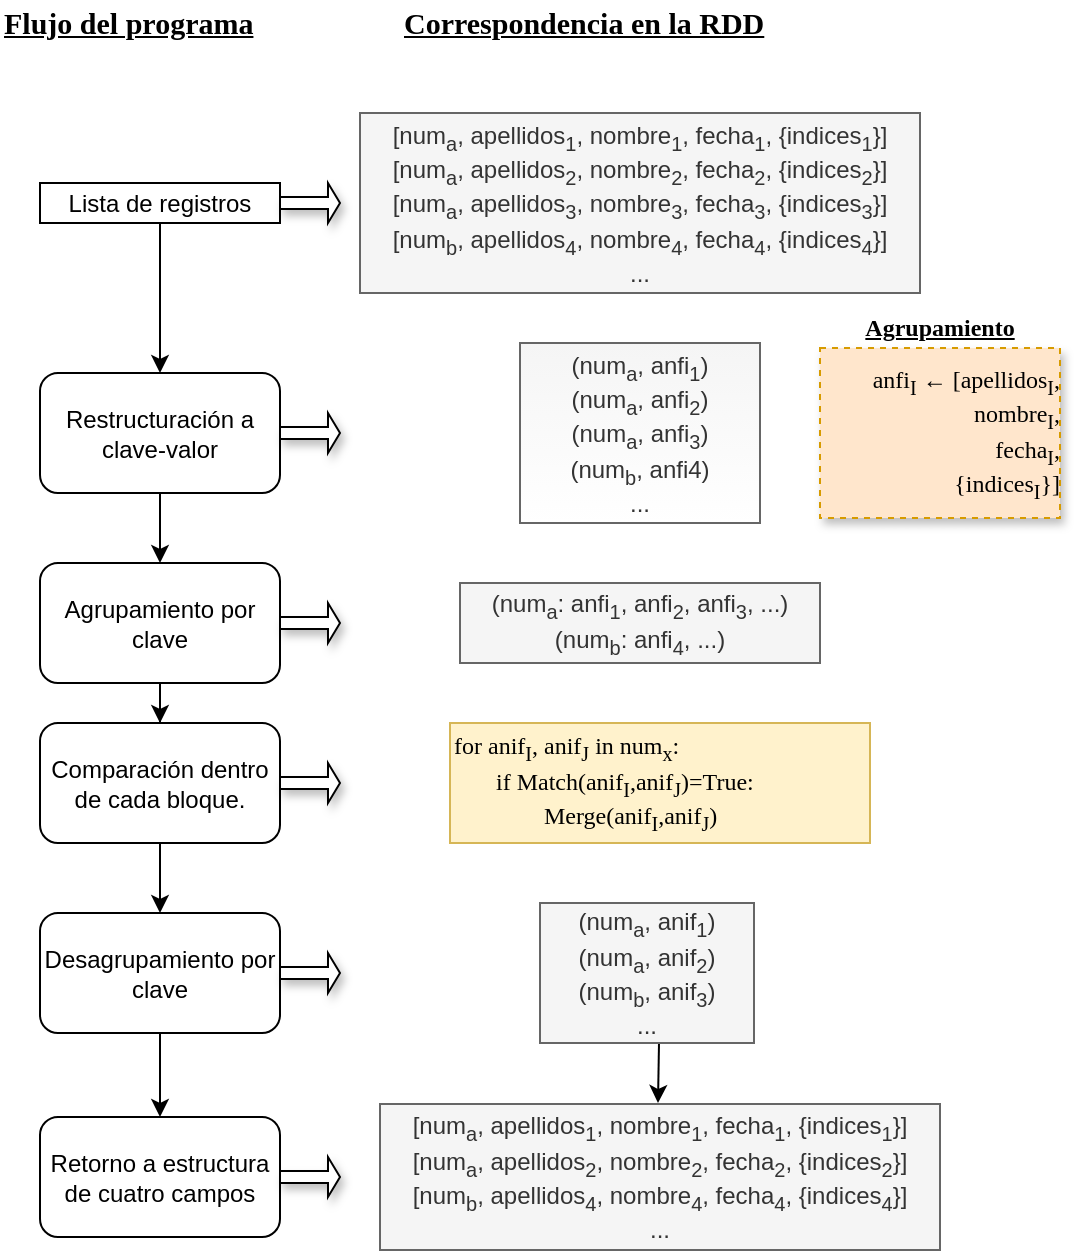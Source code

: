 <mxfile version="10.8.0" type="device"><diagram id="Cs5ofXKZNpJMktpQF5SZ" name="Page-1"><mxGraphModel dx="1374" dy="1394" grid="1" gridSize="10" guides="1" tooltips="1" connect="1" arrows="1" fold="1" page="1" pageScale="1" pageWidth="827" pageHeight="1169" math="0" shadow="0"><root><mxCell id="0"/><mxCell id="1" parent="0"/><mxCell id="kzEIw_cmd1DJLKLqkULg-62" value="" style="edgeStyle=orthogonalEdgeStyle;rounded=0;orthogonalLoop=1;jettySize=auto;html=1;fontFamily=Verdana;" edge="1" parent="1" source="kzEIw_cmd1DJLKLqkULg-1" target="kzEIw_cmd1DJLKLqkULg-5"><mxGeometry relative="1" as="geometry"/></mxCell><mxCell id="kzEIw_cmd1DJLKLqkULg-1" value="&lt;div&gt;Restructuración a &lt;br&gt;&lt;/div&gt;&lt;div&gt;clave-valor&lt;/div&gt;" style="rounded=1;whiteSpace=wrap;html=1;" vertex="1" parent="1"><mxGeometry x="110" y="232.5" width="120" height="60" as="geometry"/></mxCell><mxCell id="kzEIw_cmd1DJLKLqkULg-2" value="" style="endArrow=classic;html=1;exitX=0.5;exitY=1;exitDx=0;exitDy=0;entryX=0.5;entryY=0;entryDx=0;entryDy=0;" edge="1" parent="1" source="kzEIw_cmd1DJLKLqkULg-23" target="kzEIw_cmd1DJLKLqkULg-1"><mxGeometry width="50" height="50" relative="1" as="geometry"><mxPoint x="170" y="172.5" as="sourcePoint"/><mxPoint x="169.5" y="202.5" as="targetPoint"/></mxGeometry></mxCell><mxCell id="kzEIw_cmd1DJLKLqkULg-64" value="" style="edgeStyle=orthogonalEdgeStyle;rounded=0;orthogonalLoop=1;jettySize=auto;html=1;fontFamily=Verdana;" edge="1" parent="1" source="kzEIw_cmd1DJLKLqkULg-5" target="kzEIw_cmd1DJLKLqkULg-6"><mxGeometry relative="1" as="geometry"/></mxCell><mxCell id="kzEIw_cmd1DJLKLqkULg-5" value="Agrupamiento por clave" style="rounded=1;whiteSpace=wrap;html=1;" vertex="1" parent="1"><mxGeometry x="110" y="327.5" width="120" height="60" as="geometry"/></mxCell><mxCell id="kzEIw_cmd1DJLKLqkULg-65" value="" style="edgeStyle=orthogonalEdgeStyle;rounded=0;orthogonalLoop=1;jettySize=auto;html=1;fontFamily=Verdana;" edge="1" parent="1" source="kzEIw_cmd1DJLKLqkULg-6" target="kzEIw_cmd1DJLKLqkULg-18"><mxGeometry relative="1" as="geometry"/></mxCell><mxCell id="kzEIw_cmd1DJLKLqkULg-6" value="&lt;div&gt;Comparación dentro de cada bloque.&lt;/div&gt;" style="rounded=1;whiteSpace=wrap;html=1;" vertex="1" parent="1"><mxGeometry x="110" y="407.5" width="120" height="60" as="geometry"/></mxCell><mxCell id="kzEIw_cmd1DJLKLqkULg-66" value="" style="edgeStyle=orthogonalEdgeStyle;rounded=0;orthogonalLoop=1;jettySize=auto;html=1;fontFamily=Verdana;" edge="1" parent="1" source="kzEIw_cmd1DJLKLqkULg-18" target="kzEIw_cmd1DJLKLqkULg-20"><mxGeometry relative="1" as="geometry"/></mxCell><mxCell id="kzEIw_cmd1DJLKLqkULg-18" value="&lt;div&gt;Desagrupamiento por clave&lt;/div&gt;" style="rounded=1;whiteSpace=wrap;html=1;" vertex="1" parent="1"><mxGeometry x="110" y="502.5" width="120" height="60" as="geometry"/></mxCell><mxCell id="kzEIw_cmd1DJLKLqkULg-20" value="Retorno a estructura de cuatro campos" style="rounded=1;whiteSpace=wrap;html=1;" vertex="1" parent="1"><mxGeometry x="110" y="604.5" width="120" height="60" as="geometry"/></mxCell><mxCell id="kzEIw_cmd1DJLKLqkULg-23" value="Lista de registros" style="text;html=1;strokeColor=#000000;fillColor=none;align=center;verticalAlign=middle;whiteSpace=wrap;rounded=0;" vertex="1" parent="1"><mxGeometry x="110" y="137.5" width="120" height="20" as="geometry"/></mxCell><mxCell id="kzEIw_cmd1DJLKLqkULg-27" value="&lt;div&gt;(num&lt;sub&gt;a&lt;/sub&gt;: anfi&lt;sub&gt;1&lt;/sub&gt;, anfi&lt;sub&gt;2&lt;/sub&gt;, anfi&lt;sub&gt;3&lt;/sub&gt;, ...)&lt;/div&gt;&lt;div&gt;(num&lt;sub&gt;b&lt;/sub&gt;: anfi&lt;sub&gt;4&lt;/sub&gt;, ...)&lt;/div&gt;" style="rounded=0;whiteSpace=wrap;html=1;fillColor=#f5f5f5;strokeColor=#666666;fontColor=#333333;" vertex="1" parent="1"><mxGeometry x="320" y="337.5" width="180" height="40" as="geometry"/></mxCell><mxCell id="kzEIw_cmd1DJLKLqkULg-28" value="&lt;div&gt;&lt;font face=&quot;Garamond&quot;&gt;for anif&lt;sub&gt;I&lt;/sub&gt;, anif&lt;sub&gt;J&lt;/sub&gt; in num&lt;sub&gt;x&lt;/sub&gt;:&lt;/font&gt;&lt;/div&gt;&lt;div&gt;&lt;font face=&quot;Garamond&quot;&gt;&amp;nbsp;&amp;nbsp;&amp;nbsp;&amp;nbsp;&amp;nbsp;&amp;nbsp; if Match(anif&lt;sub&gt;I&lt;/sub&gt;,anif&lt;sub&gt;J&lt;/sub&gt;)=True: &lt;span&gt;&lt;span&gt;&lt;br&gt;&lt;/span&gt;&lt;/span&gt;&lt;/font&gt;&lt;/div&gt;&lt;div&gt;&lt;font face=&quot;Garamond&quot;&gt;&lt;span&gt;&lt;span&gt;&amp;nbsp;&amp;nbsp;&amp;nbsp;&amp;nbsp;&amp;nbsp;&amp;nbsp;&amp;nbsp;&amp;nbsp;&amp;nbsp;&amp;nbsp;&amp;nbsp;&amp;nbsp;&amp;nbsp;&amp;nbsp; Merge(anif&lt;sub&gt;I&lt;/sub&gt;,anif&lt;sub&gt;J&lt;/sub&gt;)&lt;/span&gt;&lt;/span&gt;&lt;/font&gt;&lt;/div&gt;" style="rounded=0;whiteSpace=wrap;html=1;fontFamily=Verdana;align=left;fillColor=#fff2cc;strokeColor=#d6b656;" vertex="1" parent="1"><mxGeometry x="315" y="407.5" width="210" height="60" as="geometry"/></mxCell><mxCell id="kzEIw_cmd1DJLKLqkULg-32" value="" style="endArrow=classic;html=1;" edge="1" parent="1"><mxGeometry width="50" height="50" relative="1" as="geometry"><mxPoint x="419.5" y="567.5" as="sourcePoint"/><mxPoint x="419" y="597.5" as="targetPoint"/></mxGeometry></mxCell><mxCell id="kzEIw_cmd1DJLKLqkULg-36" value="&lt;div&gt;(num&lt;sub&gt;a&lt;/sub&gt;, anfi&lt;sub&gt;1&lt;/sub&gt;)&lt;/div&gt;&lt;div&gt;&lt;div&gt;(num&lt;sub&gt;a&lt;/sub&gt;, anfi&lt;sub&gt;2&lt;/sub&gt;)&lt;/div&gt;&lt;div&gt;&lt;div&gt;(num&lt;sub&gt;a&lt;/sub&gt;, anfi&lt;sub&gt;3&lt;/sub&gt;)&lt;/div&gt;&lt;div&gt;&lt;div&gt;(num&lt;sub&gt;b&lt;/sub&gt;, anfi4)&lt;/div&gt;&lt;/div&gt;&lt;/div&gt;&lt;/div&gt;&lt;div&gt;...&lt;br&gt;&lt;/div&gt;" style="rounded=0;whiteSpace=wrap;html=1;fillColor=#f5f5f5;strokeColor=#666666;fontColor=#333333;gradientColor=#ffffff;" vertex="1" parent="1"><mxGeometry x="350" y="217.5" width="120" height="90" as="geometry"/></mxCell><mxCell id="kzEIw_cmd1DJLKLqkULg-39" value="&lt;div&gt;(num&lt;sub&gt;a&lt;/sub&gt;, anif&lt;sub&gt;1&lt;/sub&gt;)&lt;/div&gt;&lt;div&gt;(num&lt;sub&gt;a&lt;/sub&gt;, anif&lt;sub&gt;2&lt;/sub&gt;)&lt;/div&gt;&lt;div&gt;(num&lt;sub&gt;b&lt;/sub&gt;, anif&lt;sub&gt;3&lt;/sub&gt;)&lt;/div&gt;&lt;div&gt;...&lt;br&gt;&lt;/div&gt;" style="rounded=0;whiteSpace=wrap;html=1;fillColor=#f5f5f5;strokeColor=#666666;fontColor=#333333;" vertex="1" parent="1"><mxGeometry x="360" y="497.5" width="107" height="70" as="geometry"/></mxCell><mxCell id="kzEIw_cmd1DJLKLqkULg-41" value="&lt;div&gt;[num&lt;sub&gt;a&lt;/sub&gt;, apellidos&lt;sub&gt;1&lt;/sub&gt;, nombre&lt;sub&gt;1&lt;/sub&gt;, fecha&lt;sub&gt;1&lt;/sub&gt;, {indices&lt;sub&gt;1&lt;/sub&gt;}]&lt;/div&gt;&lt;div&gt;&lt;div&gt;[num&lt;sub&gt;a&lt;/sub&gt;, apellidos&lt;sub&gt;2&lt;/sub&gt;, nombre&lt;sub&gt;2&lt;/sub&gt;, fecha&lt;sub&gt;2&lt;/sub&gt;, {indices&lt;sub&gt;2&lt;/sub&gt;}]&lt;/div&gt;&lt;div&gt;&lt;div&gt;[num&lt;sub&gt;a&lt;/sub&gt;, apellidos&lt;sub&gt;3&lt;/sub&gt;, nombre&lt;sub&gt;3&lt;/sub&gt;, fecha&lt;sub&gt;3&lt;/sub&gt;, {indices&lt;sub&gt;3&lt;/sub&gt;}]&lt;/div&gt;&lt;div&gt;[num&lt;sub&gt;b&lt;/sub&gt;, apellidos&lt;sub&gt;4&lt;/sub&gt;, nombre&lt;sub&gt;4&lt;/sub&gt;, fecha&lt;sub&gt;4&lt;/sub&gt;, {indices&lt;sub&gt;4&lt;/sub&gt;}]&lt;/div&gt;&lt;div&gt;...&lt;br&gt;&lt;/div&gt;&lt;/div&gt;&lt;/div&gt;" style="text;html=1;strokeColor=#666666;fillColor=#f5f5f5;align=center;verticalAlign=middle;whiteSpace=wrap;rounded=0;fontColor=#333333;" vertex="1" parent="1"><mxGeometry x="270" y="102.5" width="280" height="90" as="geometry"/></mxCell><mxCell id="kzEIw_cmd1DJLKLqkULg-42" value="&lt;div align=&quot;right&quot;&gt;anfi&lt;sub&gt;I&lt;/sub&gt; ← [apellidos&lt;sub&gt;I&lt;/sub&gt;, nombre&lt;sub&gt;I&lt;/sub&gt;, &lt;br&gt;&lt;/div&gt;&lt;div align=&quot;right&quot;&gt;fecha&lt;sub&gt;I&lt;/sub&gt;,&lt;/div&gt;&lt;div align=&quot;right&quot;&gt; {indices&lt;sub&gt;I&lt;/sub&gt;}]&lt;/div&gt;" style="rounded=0;whiteSpace=wrap;html=1;fontFamily=Verdana;align=left;fillColor=#ffe6cc;strokeColor=#d79b00;dashed=1;gradientColor=none;shadow=1;comic=0;glass=0;" vertex="1" parent="1"><mxGeometry x="500" y="220" width="120" height="85" as="geometry"/></mxCell><mxCell id="kzEIw_cmd1DJLKLqkULg-50" value="" style="shape=singleArrow;whiteSpace=wrap;html=1;shadow=1;glass=0;comic=0;gradientColor=none;fontFamily=Verdana;align=left;" vertex="1" parent="1"><mxGeometry x="230" y="137.5" width="30" height="20" as="geometry"/></mxCell><mxCell id="kzEIw_cmd1DJLKLqkULg-52" value="" style="shape=singleArrow;whiteSpace=wrap;html=1;shadow=1;glass=0;comic=0;gradientColor=none;fontFamily=Verdana;align=left;" vertex="1" parent="1"><mxGeometry x="230" y="252.5" width="30" height="20" as="geometry"/></mxCell><mxCell id="kzEIw_cmd1DJLKLqkULg-53" value="" style="shape=singleArrow;whiteSpace=wrap;html=1;shadow=1;glass=0;comic=0;gradientColor=none;fontFamily=Verdana;align=left;" vertex="1" parent="1"><mxGeometry x="230" y="347.5" width="30" height="20" as="geometry"/></mxCell><mxCell id="kzEIw_cmd1DJLKLqkULg-54" value="" style="shape=singleArrow;whiteSpace=wrap;html=1;shadow=1;glass=0;comic=0;gradientColor=none;fontFamily=Verdana;align=left;" vertex="1" parent="1"><mxGeometry x="230" y="427.5" width="30" height="20" as="geometry"/></mxCell><mxCell id="kzEIw_cmd1DJLKLqkULg-56" value="" style="shape=singleArrow;whiteSpace=wrap;html=1;shadow=1;glass=0;comic=0;gradientColor=none;fontFamily=Verdana;align=left;" vertex="1" parent="1"><mxGeometry x="230" y="522.5" width="30" height="20" as="geometry"/></mxCell><mxCell id="kzEIw_cmd1DJLKLqkULg-57" value="" style="shape=singleArrow;whiteSpace=wrap;html=1;shadow=1;glass=0;comic=0;gradientColor=none;fontFamily=Verdana;align=left;" vertex="1" parent="1"><mxGeometry x="230" y="624.5" width="30" height="20" as="geometry"/></mxCell><mxCell id="kzEIw_cmd1DJLKLqkULg-58" value="&lt;div&gt;[num&lt;sub&gt;a&lt;/sub&gt;, apellidos&lt;sub&gt;1&lt;/sub&gt;, nombre&lt;sub&gt;1&lt;/sub&gt;, fecha&lt;sub&gt;1&lt;/sub&gt;, {indices&lt;sub&gt;1&lt;/sub&gt;}]&lt;/div&gt;&lt;div&gt;&lt;div&gt;[num&lt;sub&gt;a&lt;/sub&gt;, apellidos&lt;sub&gt;2&lt;/sub&gt;, nombre&lt;sub&gt;2&lt;/sub&gt;, fecha&lt;sub&gt;2&lt;/sub&gt;, {indices&lt;sub&gt;2&lt;/sub&gt;}]&lt;/div&gt;&lt;div&gt;&lt;div&gt;[num&lt;sub&gt;b&lt;/sub&gt;, apellidos&lt;sub&gt;4&lt;/sub&gt;, nombre&lt;sub&gt;4&lt;/sub&gt;, fecha&lt;sub&gt;4&lt;/sub&gt;, {indices&lt;sub&gt;4&lt;/sub&gt;}]&lt;/div&gt;&lt;div&gt;...&lt;br&gt;&lt;/div&gt;&lt;/div&gt;&lt;/div&gt;" style="text;html=1;strokeColor=#666666;fillColor=#f5f5f5;align=center;verticalAlign=middle;whiteSpace=wrap;rounded=0;fontColor=#333333;" vertex="1" parent="1"><mxGeometry x="280" y="598" width="280" height="73" as="geometry"/></mxCell><mxCell id="kzEIw_cmd1DJLKLqkULg-67" value="&lt;u&gt;&lt;b&gt;Agrupamiento&lt;/b&gt;&lt;/u&gt;" style="text;html=1;strokeColor=none;fillColor=none;align=center;verticalAlign=middle;whiteSpace=wrap;rounded=0;shadow=1;glass=0;comic=0;fontFamily=Verdana;" vertex="1" parent="1"><mxGeometry x="540" y="200" width="40" height="20" as="geometry"/></mxCell><mxCell id="kzEIw_cmd1DJLKLqkULg-69" value="&lt;font style=&quot;font-size: 15px&quot;&gt;&lt;u&gt;&lt;b&gt;Flujo del programa&lt;/b&gt;&lt;/u&gt;&lt;/font&gt;" style="text;html=1;resizable=0;points=[];autosize=1;align=left;verticalAlign=top;spacingTop=-4;fontFamily=Verdana;rounded=1;" vertex="1" parent="1"><mxGeometry x="90" y="46" width="180" height="20" as="geometry"/></mxCell><mxCell id="kzEIw_cmd1DJLKLqkULg-73" value="&lt;font style=&quot;font-size: 15px&quot;&gt;&lt;u&gt;&lt;b&gt;Correspondencia en la RDD&lt;br&gt;&lt;/b&gt;&lt;/u&gt;&lt;/font&gt;" style="text;html=1;resizable=0;points=[];autosize=1;align=left;verticalAlign=top;spacingTop=-4;fontFamily=Verdana;" vertex="1" parent="1"><mxGeometry x="290" y="46" width="250" height="20" as="geometry"/></mxCell></root></mxGraphModel></diagram></mxfile>